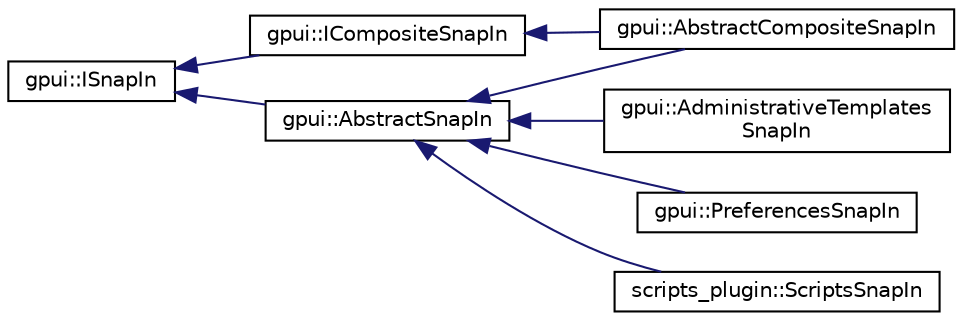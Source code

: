digraph "Graphical Class Hierarchy"
{
 // LATEX_PDF_SIZE
  edge [fontname="Helvetica",fontsize="10",labelfontname="Helvetica",labelfontsize="10"];
  node [fontname="Helvetica",fontsize="10",shape=record];
  rankdir="LR";
  Node0 [label="gpui::ISnapIn",height=0.2,width=0.4,color="black", fillcolor="white", style="filled",URL="$classgpui_1_1_i_snap_in.html",tooltip="The ISnapIn interface is a base for all snap-ins in a system."];
  Node0 -> Node1 [dir="back",color="midnightblue",fontsize="10",style="solid",fontname="Helvetica"];
  Node1 [label="gpui::AbstractSnapIn",height=0.2,width=0.4,color="black", fillcolor="white", style="filled",URL="$classgpui_1_1_abstract_snap_in.html",tooltip="Adapts interface of a ISnapIn for a plugin."];
  Node1 -> Node2 [dir="back",color="midnightblue",fontsize="10",style="solid",fontname="Helvetica"];
  Node2 [label="gpui::AbstractCompositeSnapIn",height=0.2,width=0.4,color="black", fillcolor="white", style="filled",URL="$classgpui_1_1_abstract_composite_snap_in.html",tooltip=" "];
  Node1 -> Node3 [dir="back",color="midnightblue",fontsize="10",style="solid",fontname="Helvetica"];
  Node3 [label="gpui::AdministrativeTemplates\lSnapIn",height=0.2,width=0.4,color="black", fillcolor="white", style="filled",URL="$classgpui_1_1_administrative_templates_snap_in.html",tooltip=" "];
  Node1 -> Node4 [dir="back",color="midnightblue",fontsize="10",style="solid",fontname="Helvetica"];
  Node4 [label="gpui::PreferencesSnapIn",height=0.2,width=0.4,color="black", fillcolor="white", style="filled",URL="$classgpui_1_1_preferences_snap_in.html",tooltip=" "];
  Node1 -> Node5 [dir="back",color="midnightblue",fontsize="10",style="solid",fontname="Helvetica"];
  Node5 [label="scripts_plugin::ScriptsSnapIn",height=0.2,width=0.4,color="black", fillcolor="white", style="filled",URL="$classscripts__plugin_1_1_scripts_snap_in.html",tooltip=" "];
  Node0 -> Node6 [dir="back",color="midnightblue",fontsize="10",style="solid",fontname="Helvetica"];
  Node6 [label="gpui::ICompositeSnapIn",height=0.2,width=0.4,color="black", fillcolor="white", style="filled",URL="$classgpui_1_1_i_composite_snap_in.html",tooltip="Composite snap-in requires list of dependencies to operate."];
  Node6 -> Node2 [dir="back",color="midnightblue",fontsize="10",style="solid",fontname="Helvetica"];
}

